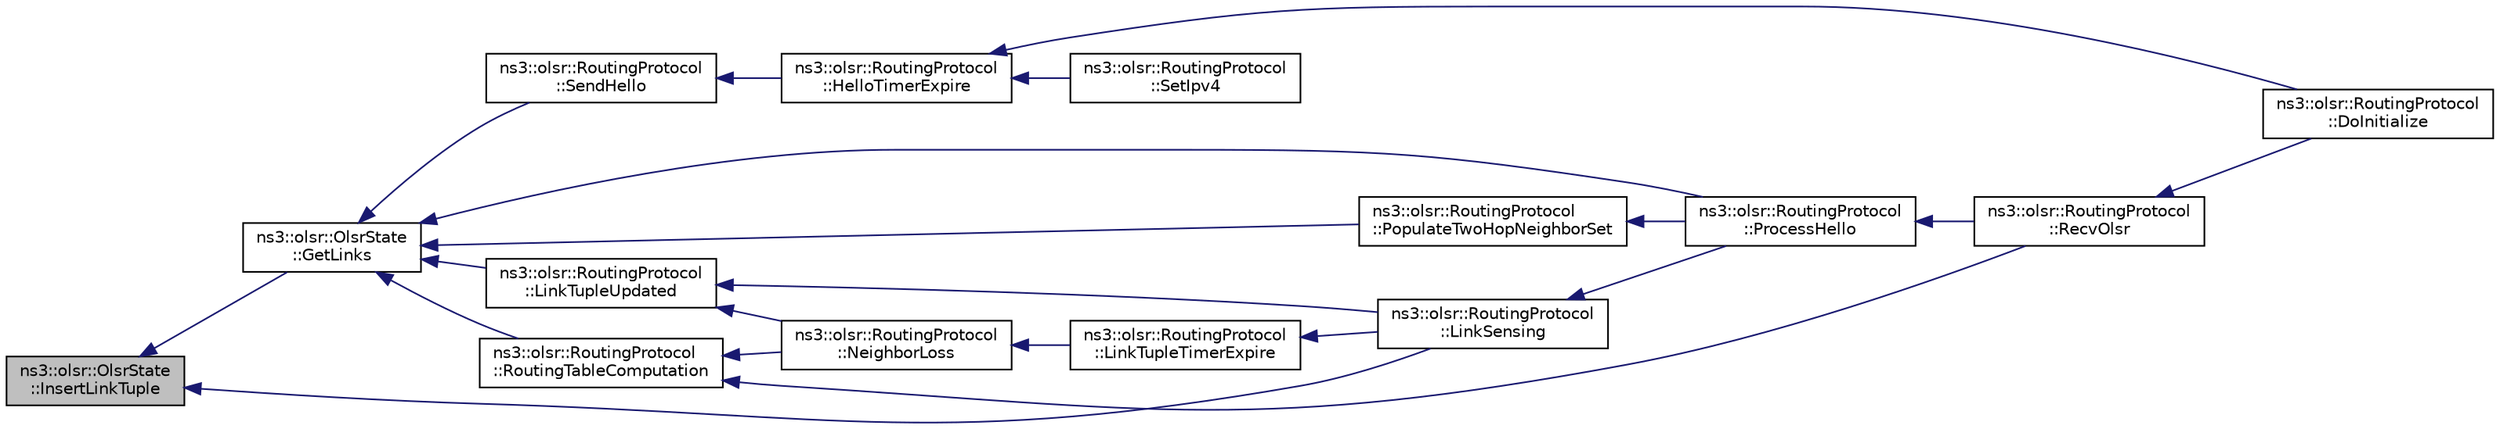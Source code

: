digraph "ns3::olsr::OlsrState::InsertLinkTuple"
{
  edge [fontname="Helvetica",fontsize="10",labelfontname="Helvetica",labelfontsize="10"];
  node [fontname="Helvetica",fontsize="10",shape=record];
  rankdir="LR";
  Node1 [label="ns3::olsr::OlsrState\l::InsertLinkTuple",height=0.2,width=0.4,color="black", fillcolor="grey75", style="filled", fontcolor="black"];
  Node1 -> Node2 [dir="back",color="midnightblue",fontsize="10",style="solid"];
  Node2 [label="ns3::olsr::RoutingProtocol\l::LinkSensing",height=0.2,width=0.4,color="black", fillcolor="white", style="filled",URL="$d6/dbb/classns3_1_1olsr_1_1RoutingProtocol.html#a2a23a0fd6fa714fef6613afd3f5bc1d2",tooltip="Updates Link Set according to a new received HELLO message (following {3626} specification). Neighbor Set is also updated if needed. "];
  Node2 -> Node3 [dir="back",color="midnightblue",fontsize="10",style="solid"];
  Node3 [label="ns3::olsr::RoutingProtocol\l::ProcessHello",height=0.2,width=0.4,color="black", fillcolor="white", style="filled",URL="$d6/dbb/classns3_1_1olsr_1_1RoutingProtocol.html#a9518c29e8994234ead40d408498237ce",tooltip="Processes a HELLO message following {3626} specification. "];
  Node3 -> Node4 [dir="back",color="midnightblue",fontsize="10",style="solid"];
  Node4 [label="ns3::olsr::RoutingProtocol\l::RecvOlsr",height=0.2,width=0.4,color="black", fillcolor="white", style="filled",URL="$d6/dbb/classns3_1_1olsr_1_1RoutingProtocol.html#afa449e39488b5c03609960e66553490e"];
  Node4 -> Node5 [dir="back",color="midnightblue",fontsize="10",style="solid"];
  Node5 [label="ns3::olsr::RoutingProtocol\l::DoInitialize",height=0.2,width=0.4,color="black", fillcolor="white", style="filled",URL="$d6/dbb/classns3_1_1olsr_1_1RoutingProtocol.html#afe5419799e8d38ee32d82615de55ef22"];
  Node1 -> Node6 [dir="back",color="midnightblue",fontsize="10",style="solid"];
  Node6 [label="ns3::olsr::OlsrState\l::GetLinks",height=0.2,width=0.4,color="black", fillcolor="white", style="filled",URL="$d1/d02/classns3_1_1olsr_1_1OlsrState.html#a1d8f1a95165973f05e3fd1ff0d76fbda"];
  Node6 -> Node7 [dir="back",color="midnightblue",fontsize="10",style="solid"];
  Node7 [label="ns3::olsr::RoutingProtocol\l::RoutingTableComputation",height=0.2,width=0.4,color="black", fillcolor="white", style="filled",URL="$d6/dbb/classns3_1_1olsr_1_1RoutingProtocol.html#a69fcd3b690fbf6e2b46735145cecfe3e",tooltip="Creates the routing table of the node following {3626} hints. "];
  Node7 -> Node4 [dir="back",color="midnightblue",fontsize="10",style="solid"];
  Node7 -> Node8 [dir="back",color="midnightblue",fontsize="10",style="solid"];
  Node8 [label="ns3::olsr::RoutingProtocol\l::NeighborLoss",height=0.2,width=0.4,color="black", fillcolor="white", style="filled",URL="$d6/dbb/classns3_1_1olsr_1_1RoutingProtocol.html#afe342f9ee1d563e0691e12143f47233d",tooltip="Performs all actions needed when a neighbor loss occurs. "];
  Node8 -> Node9 [dir="back",color="midnightblue",fontsize="10",style="solid"];
  Node9 [label="ns3::olsr::RoutingProtocol\l::LinkTupleTimerExpire",height=0.2,width=0.4,color="black", fillcolor="white", style="filled",URL="$d6/dbb/classns3_1_1olsr_1_1RoutingProtocol.html#a468cf0d2f46d44f105dff8dffdabcb67",tooltip="Removes tuple_ if expired. Else if symmetric time has expired then it is assumed a neighbor loss and ..."];
  Node9 -> Node2 [dir="back",color="midnightblue",fontsize="10",style="solid"];
  Node6 -> Node3 [dir="back",color="midnightblue",fontsize="10",style="solid"];
  Node6 -> Node10 [dir="back",color="midnightblue",fontsize="10",style="solid"];
  Node10 [label="ns3::olsr::RoutingProtocol\l::SendHello",height=0.2,width=0.4,color="black", fillcolor="white", style="filled",URL="$d6/dbb/classns3_1_1olsr_1_1RoutingProtocol.html#a3b24f29bfb5d4bfa60e0ca1eb28a8b13",tooltip="Creates a new OLSR HELLO message which is buffered for being sent later on. "];
  Node10 -> Node11 [dir="back",color="midnightblue",fontsize="10",style="solid"];
  Node11 [label="ns3::olsr::RoutingProtocol\l::HelloTimerExpire",height=0.2,width=0.4,color="black", fillcolor="white", style="filled",URL="$d6/dbb/classns3_1_1olsr_1_1RoutingProtocol.html#a5f10703d9d0e82e48466ab69838c7b2b",tooltip="Sends a HELLO message and reschedules the HELLO timer. "];
  Node11 -> Node12 [dir="back",color="midnightblue",fontsize="10",style="solid"];
  Node12 [label="ns3::olsr::RoutingProtocol\l::SetIpv4",height=0.2,width=0.4,color="black", fillcolor="white", style="filled",URL="$d6/dbb/classns3_1_1olsr_1_1RoutingProtocol.html#ab0e32a7ea7f5198133eaacca3b4c12da"];
  Node11 -> Node5 [dir="back",color="midnightblue",fontsize="10",style="solid"];
  Node6 -> Node13 [dir="back",color="midnightblue",fontsize="10",style="solid"];
  Node13 [label="ns3::olsr::RoutingProtocol\l::PopulateTwoHopNeighborSet",height=0.2,width=0.4,color="black", fillcolor="white", style="filled",URL="$d6/dbb/classns3_1_1olsr_1_1RoutingProtocol.html#a4a8eb48c32cebfa630bb7168882faa26",tooltip="Updates the 2-hop Neighbor Set according to the information contained in a new received HELLO message..."];
  Node13 -> Node3 [dir="back",color="midnightblue",fontsize="10",style="solid"];
  Node6 -> Node14 [dir="back",color="midnightblue",fontsize="10",style="solid"];
  Node14 [label="ns3::olsr::RoutingProtocol\l::LinkTupleUpdated",height=0.2,width=0.4,color="black", fillcolor="white", style="filled",URL="$d6/dbb/classns3_1_1olsr_1_1RoutingProtocol.html#a00df90e72ca9f8de10b6f7859fb730eb",tooltip="This function is invoked when a link tuple is updated. Its aim is to also update the corresponding ne..."];
  Node14 -> Node2 [dir="back",color="midnightblue",fontsize="10",style="solid"];
  Node14 -> Node8 [dir="back",color="midnightblue",fontsize="10",style="solid"];
}
